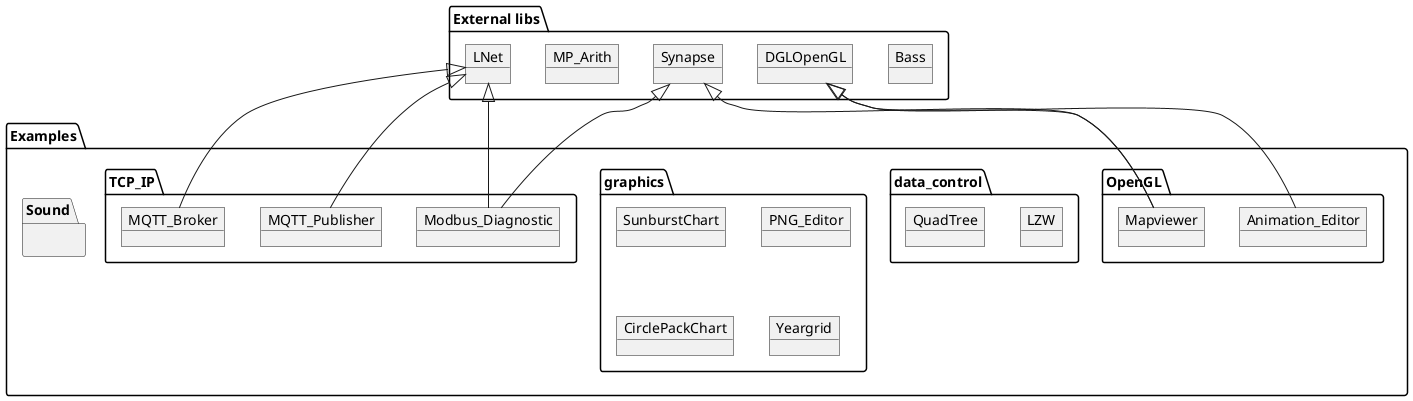 'Convert to Image using: https://plantuml.com/de/
@startuml

package "Examples" {
  package "OpenGL" {
   object Mapviewer
   object Animation_Editor
  }
  package "data_control" {
    object LZW
    object QuadTree
  }
  package "graphics" {
   object SunburstChart
   object PNG_Editor
   object CirclePackChart
   object Yeargrid
  }
  package "TCP_IP" {
   object MQTT_Broker
   object MQTT_Publisher
   object Modbus_Diagnostic
  }
  package "Sound" {
   
  }
}

package "External libs" 
{
  object Bass
  object DGLOpenGL
  object LNet 
  object MP_Arith
  object Synapse

  Synapse <|-- Mapviewer 
  DGLOpenGL <|-- Mapviewer 
  DGLOpenGL <|-- Animation_Editor 
  Synapse <|-- Modbus_Diagnostic
  LNet <|-- Modbus_Diagnostic
  LNet <|-- MQTT_Publisher
  LNet <|-- MQTT_Broker
}

@enduml

